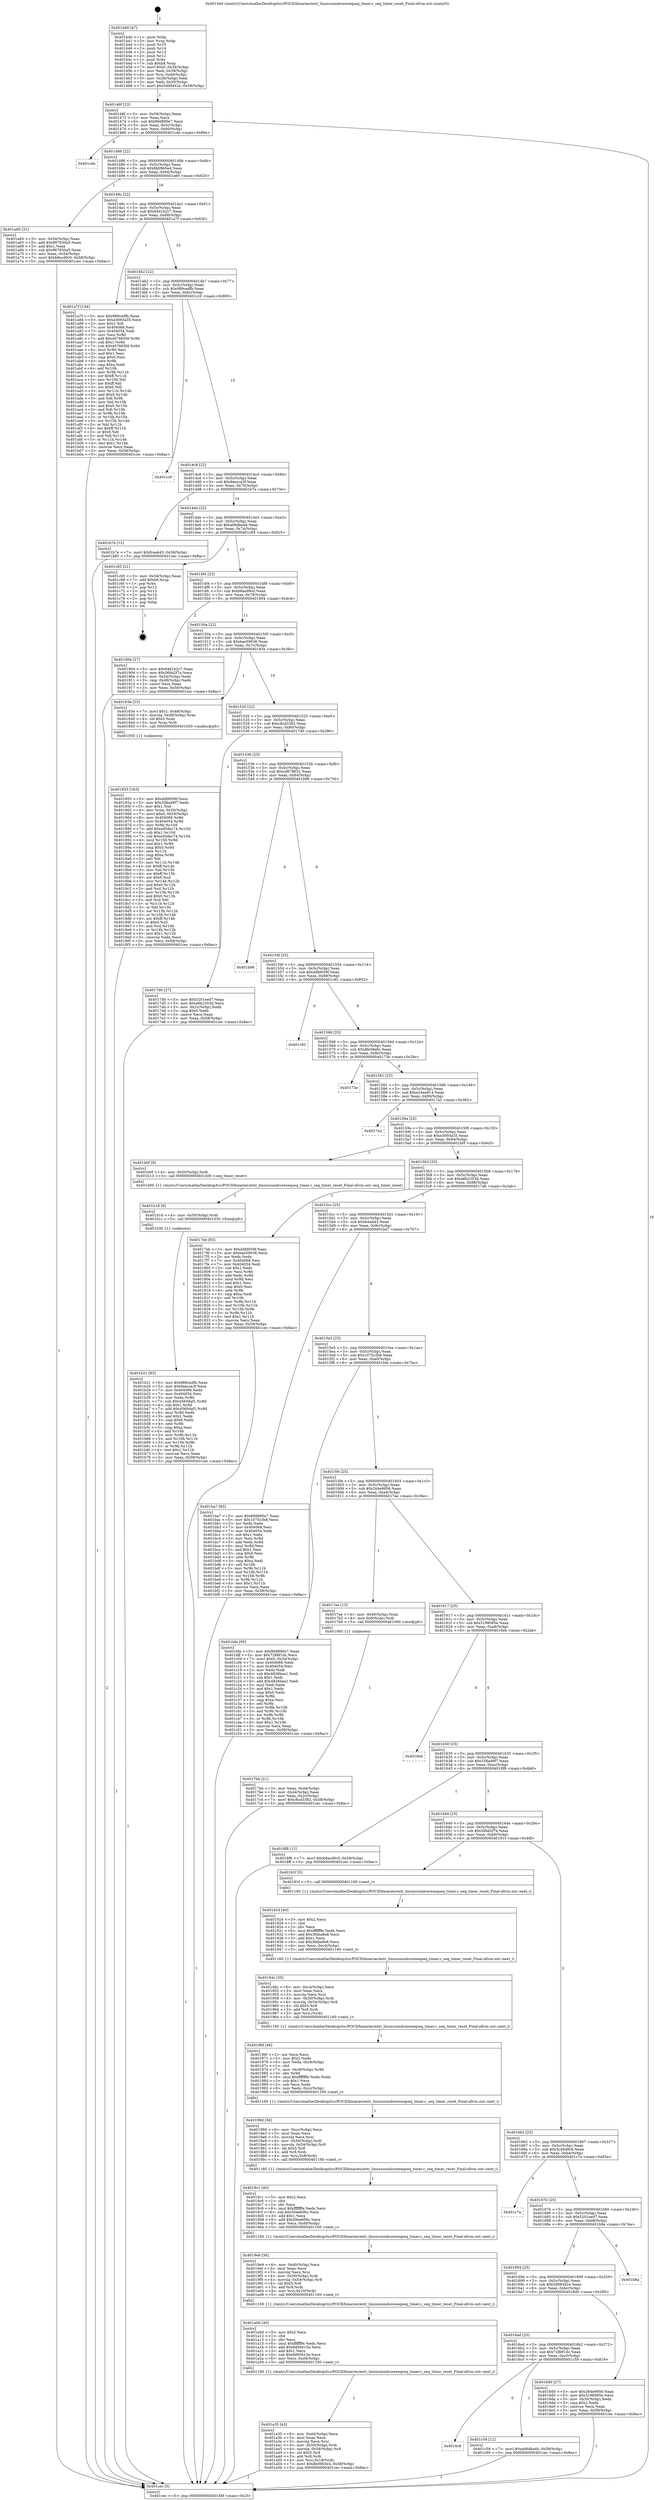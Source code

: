 digraph "0x401440" {
  label = "0x401440 (/mnt/c/Users/mathe/Desktop/tcc/POCII/binaries/extr_linuxsoundcoreseqseq_timer.c_seq_timer_reset_Final-ollvm.out::main(0))"
  labelloc = "t"
  node[shape=record]

  Entry [label="",width=0.3,height=0.3,shape=circle,fillcolor=black,style=filled]
  "0x40146f" [label="{
     0x40146f [23]\l
     | [instrs]\l
     &nbsp;&nbsp;0x40146f \<+3\>: mov -0x58(%rbp),%eax\l
     &nbsp;&nbsp;0x401472 \<+2\>: mov %eax,%ecx\l
     &nbsp;&nbsp;0x401474 \<+6\>: sub $0x89d890e7,%ecx\l
     &nbsp;&nbsp;0x40147a \<+3\>: mov %eax,-0x5c(%rbp)\l
     &nbsp;&nbsp;0x40147d \<+3\>: mov %ecx,-0x60(%rbp)\l
     &nbsp;&nbsp;0x401480 \<+6\>: je 0000000000401cde \<main+0x89e\>\l
  }"]
  "0x401cde" [label="{
     0x401cde\l
  }", style=dashed]
  "0x401486" [label="{
     0x401486 [22]\l
     | [instrs]\l
     &nbsp;&nbsp;0x401486 \<+5\>: jmp 000000000040148b \<main+0x4b\>\l
     &nbsp;&nbsp;0x40148b \<+3\>: mov -0x5c(%rbp),%eax\l
     &nbsp;&nbsp;0x40148e \<+5\>: sub $0x8b09b5e4,%eax\l
     &nbsp;&nbsp;0x401493 \<+3\>: mov %eax,-0x64(%rbp)\l
     &nbsp;&nbsp;0x401496 \<+6\>: je 0000000000401a60 \<main+0x620\>\l
  }"]
  Exit [label="",width=0.3,height=0.3,shape=circle,fillcolor=black,style=filled,peripheries=2]
  "0x401a60" [label="{
     0x401a60 [31]\l
     | [instrs]\l
     &nbsp;&nbsp;0x401a60 \<+3\>: mov -0x54(%rbp),%eax\l
     &nbsp;&nbsp;0x401a63 \<+5\>: add $0x967830a5,%eax\l
     &nbsp;&nbsp;0x401a68 \<+3\>: add $0x1,%eax\l
     &nbsp;&nbsp;0x401a6b \<+5\>: sub $0x967830a5,%eax\l
     &nbsp;&nbsp;0x401a70 \<+3\>: mov %eax,-0x54(%rbp)\l
     &nbsp;&nbsp;0x401a73 \<+7\>: movl $0xb8acd9c0,-0x58(%rbp)\l
     &nbsp;&nbsp;0x401a7a \<+5\>: jmp 0000000000401cec \<main+0x8ac\>\l
  }"]
  "0x40149c" [label="{
     0x40149c [22]\l
     | [instrs]\l
     &nbsp;&nbsp;0x40149c \<+5\>: jmp 00000000004014a1 \<main+0x61\>\l
     &nbsp;&nbsp;0x4014a1 \<+3\>: mov -0x5c(%rbp),%eax\l
     &nbsp;&nbsp;0x4014a4 \<+5\>: sub $0x94d1b2c7,%eax\l
     &nbsp;&nbsp;0x4014a9 \<+3\>: mov %eax,-0x68(%rbp)\l
     &nbsp;&nbsp;0x4014ac \<+6\>: je 0000000000401a7f \<main+0x63f\>\l
  }"]
  "0x4016c6" [label="{
     0x4016c6\l
  }", style=dashed]
  "0x401a7f" [label="{
     0x401a7f [144]\l
     | [instrs]\l
     &nbsp;&nbsp;0x401a7f \<+5\>: mov $0x989cedfb,%eax\l
     &nbsp;&nbsp;0x401a84 \<+5\>: mov $0xe3093a35,%ecx\l
     &nbsp;&nbsp;0x401a89 \<+2\>: mov $0x1,%dl\l
     &nbsp;&nbsp;0x401a8b \<+7\>: mov 0x404068,%esi\l
     &nbsp;&nbsp;0x401a92 \<+7\>: mov 0x404054,%edi\l
     &nbsp;&nbsp;0x401a99 \<+3\>: mov %esi,%r8d\l
     &nbsp;&nbsp;0x401a9c \<+7\>: add $0x407665fd,%r8d\l
     &nbsp;&nbsp;0x401aa3 \<+4\>: sub $0x1,%r8d\l
     &nbsp;&nbsp;0x401aa7 \<+7\>: sub $0x407665fd,%r8d\l
     &nbsp;&nbsp;0x401aae \<+4\>: imul %r8d,%esi\l
     &nbsp;&nbsp;0x401ab2 \<+3\>: and $0x1,%esi\l
     &nbsp;&nbsp;0x401ab5 \<+3\>: cmp $0x0,%esi\l
     &nbsp;&nbsp;0x401ab8 \<+4\>: sete %r9b\l
     &nbsp;&nbsp;0x401abc \<+3\>: cmp $0xa,%edi\l
     &nbsp;&nbsp;0x401abf \<+4\>: setl %r10b\l
     &nbsp;&nbsp;0x401ac3 \<+3\>: mov %r9b,%r11b\l
     &nbsp;&nbsp;0x401ac6 \<+4\>: xor $0xff,%r11b\l
     &nbsp;&nbsp;0x401aca \<+3\>: mov %r10b,%bl\l
     &nbsp;&nbsp;0x401acd \<+3\>: xor $0xff,%bl\l
     &nbsp;&nbsp;0x401ad0 \<+3\>: xor $0x0,%dl\l
     &nbsp;&nbsp;0x401ad3 \<+3\>: mov %r11b,%r14b\l
     &nbsp;&nbsp;0x401ad6 \<+4\>: and $0x0,%r14b\l
     &nbsp;&nbsp;0x401ada \<+3\>: and %dl,%r9b\l
     &nbsp;&nbsp;0x401add \<+3\>: mov %bl,%r15b\l
     &nbsp;&nbsp;0x401ae0 \<+4\>: and $0x0,%r15b\l
     &nbsp;&nbsp;0x401ae4 \<+3\>: and %dl,%r10b\l
     &nbsp;&nbsp;0x401ae7 \<+3\>: or %r9b,%r14b\l
     &nbsp;&nbsp;0x401aea \<+3\>: or %r10b,%r15b\l
     &nbsp;&nbsp;0x401aed \<+3\>: xor %r15b,%r14b\l
     &nbsp;&nbsp;0x401af0 \<+3\>: or %bl,%r11b\l
     &nbsp;&nbsp;0x401af3 \<+4\>: xor $0xff,%r11b\l
     &nbsp;&nbsp;0x401af7 \<+3\>: or $0x0,%dl\l
     &nbsp;&nbsp;0x401afa \<+3\>: and %dl,%r11b\l
     &nbsp;&nbsp;0x401afd \<+3\>: or %r11b,%r14b\l
     &nbsp;&nbsp;0x401b00 \<+4\>: test $0x1,%r14b\l
     &nbsp;&nbsp;0x401b04 \<+3\>: cmovne %ecx,%eax\l
     &nbsp;&nbsp;0x401b07 \<+3\>: mov %eax,-0x58(%rbp)\l
     &nbsp;&nbsp;0x401b0a \<+5\>: jmp 0000000000401cec \<main+0x8ac\>\l
  }"]
  "0x4014b2" [label="{
     0x4014b2 [22]\l
     | [instrs]\l
     &nbsp;&nbsp;0x4014b2 \<+5\>: jmp 00000000004014b7 \<main+0x77\>\l
     &nbsp;&nbsp;0x4014b7 \<+3\>: mov -0x5c(%rbp),%eax\l
     &nbsp;&nbsp;0x4014ba \<+5\>: sub $0x989cedfb,%eax\l
     &nbsp;&nbsp;0x4014bf \<+3\>: mov %eax,-0x6c(%rbp)\l
     &nbsp;&nbsp;0x4014c2 \<+6\>: je 0000000000401cc0 \<main+0x880\>\l
  }"]
  "0x401c59" [label="{
     0x401c59 [12]\l
     | [instrs]\l
     &nbsp;&nbsp;0x401c59 \<+7\>: movl $0xa06dba4b,-0x58(%rbp)\l
     &nbsp;&nbsp;0x401c60 \<+5\>: jmp 0000000000401cec \<main+0x8ac\>\l
  }"]
  "0x401cc0" [label="{
     0x401cc0\l
  }", style=dashed]
  "0x4014c8" [label="{
     0x4014c8 [22]\l
     | [instrs]\l
     &nbsp;&nbsp;0x4014c8 \<+5\>: jmp 00000000004014cd \<main+0x8d\>\l
     &nbsp;&nbsp;0x4014cd \<+3\>: mov -0x5c(%rbp),%eax\l
     &nbsp;&nbsp;0x4014d0 \<+5\>: sub $0x9aecca3f,%eax\l
     &nbsp;&nbsp;0x4014d5 \<+3\>: mov %eax,-0x70(%rbp)\l
     &nbsp;&nbsp;0x4014d8 \<+6\>: je 0000000000401b7e \<main+0x73e\>\l
  }"]
  "0x401b21" [label="{
     0x401b21 [93]\l
     | [instrs]\l
     &nbsp;&nbsp;0x401b21 \<+5\>: mov $0x989cedfb,%eax\l
     &nbsp;&nbsp;0x401b26 \<+5\>: mov $0x9aecca3f,%ecx\l
     &nbsp;&nbsp;0x401b2b \<+7\>: mov 0x404068,%edx\l
     &nbsp;&nbsp;0x401b32 \<+7\>: mov 0x404054,%esi\l
     &nbsp;&nbsp;0x401b39 \<+3\>: mov %edx,%r8d\l
     &nbsp;&nbsp;0x401b3c \<+7\>: sub $0x4560daf1,%r8d\l
     &nbsp;&nbsp;0x401b43 \<+4\>: sub $0x1,%r8d\l
     &nbsp;&nbsp;0x401b47 \<+7\>: add $0x4560daf1,%r8d\l
     &nbsp;&nbsp;0x401b4e \<+4\>: imul %r8d,%edx\l
     &nbsp;&nbsp;0x401b52 \<+3\>: and $0x1,%edx\l
     &nbsp;&nbsp;0x401b55 \<+3\>: cmp $0x0,%edx\l
     &nbsp;&nbsp;0x401b58 \<+4\>: sete %r9b\l
     &nbsp;&nbsp;0x401b5c \<+3\>: cmp $0xa,%esi\l
     &nbsp;&nbsp;0x401b5f \<+4\>: setl %r10b\l
     &nbsp;&nbsp;0x401b63 \<+3\>: mov %r9b,%r11b\l
     &nbsp;&nbsp;0x401b66 \<+3\>: and %r10b,%r11b\l
     &nbsp;&nbsp;0x401b69 \<+3\>: xor %r10b,%r9b\l
     &nbsp;&nbsp;0x401b6c \<+3\>: or %r9b,%r11b\l
     &nbsp;&nbsp;0x401b6f \<+4\>: test $0x1,%r11b\l
     &nbsp;&nbsp;0x401b73 \<+3\>: cmovne %ecx,%eax\l
     &nbsp;&nbsp;0x401b76 \<+3\>: mov %eax,-0x58(%rbp)\l
     &nbsp;&nbsp;0x401b79 \<+5\>: jmp 0000000000401cec \<main+0x8ac\>\l
  }"]
  "0x401b7e" [label="{
     0x401b7e [12]\l
     | [instrs]\l
     &nbsp;&nbsp;0x401b7e \<+7\>: movl $0xfceab43,-0x58(%rbp)\l
     &nbsp;&nbsp;0x401b85 \<+5\>: jmp 0000000000401cec \<main+0x8ac\>\l
  }"]
  "0x4014de" [label="{
     0x4014de [22]\l
     | [instrs]\l
     &nbsp;&nbsp;0x4014de \<+5\>: jmp 00000000004014e3 \<main+0xa3\>\l
     &nbsp;&nbsp;0x4014e3 \<+3\>: mov -0x5c(%rbp),%eax\l
     &nbsp;&nbsp;0x4014e6 \<+5\>: sub $0xa06dba4b,%eax\l
     &nbsp;&nbsp;0x4014eb \<+3\>: mov %eax,-0x74(%rbp)\l
     &nbsp;&nbsp;0x4014ee \<+6\>: je 0000000000401c65 \<main+0x825\>\l
  }"]
  "0x401b18" [label="{
     0x401b18 [9]\l
     | [instrs]\l
     &nbsp;&nbsp;0x401b18 \<+4\>: mov -0x50(%rbp),%rdi\l
     &nbsp;&nbsp;0x401b1c \<+5\>: call 0000000000401030 \<free@plt\>\l
     | [calls]\l
     &nbsp;&nbsp;0x401030 \{1\} (unknown)\l
  }"]
  "0x401c65" [label="{
     0x401c65 [21]\l
     | [instrs]\l
     &nbsp;&nbsp;0x401c65 \<+3\>: mov -0x34(%rbp),%eax\l
     &nbsp;&nbsp;0x401c68 \<+7\>: add $0xb8,%rsp\l
     &nbsp;&nbsp;0x401c6f \<+1\>: pop %rbx\l
     &nbsp;&nbsp;0x401c70 \<+2\>: pop %r12\l
     &nbsp;&nbsp;0x401c72 \<+2\>: pop %r13\l
     &nbsp;&nbsp;0x401c74 \<+2\>: pop %r14\l
     &nbsp;&nbsp;0x401c76 \<+2\>: pop %r15\l
     &nbsp;&nbsp;0x401c78 \<+1\>: pop %rbp\l
     &nbsp;&nbsp;0x401c79 \<+1\>: ret\l
  }"]
  "0x4014f4" [label="{
     0x4014f4 [22]\l
     | [instrs]\l
     &nbsp;&nbsp;0x4014f4 \<+5\>: jmp 00000000004014f9 \<main+0xb9\>\l
     &nbsp;&nbsp;0x4014f9 \<+3\>: mov -0x5c(%rbp),%eax\l
     &nbsp;&nbsp;0x4014fc \<+5\>: sub $0xb8acd9c0,%eax\l
     &nbsp;&nbsp;0x401501 \<+3\>: mov %eax,-0x78(%rbp)\l
     &nbsp;&nbsp;0x401504 \<+6\>: je 0000000000401904 \<main+0x4c4\>\l
  }"]
  "0x401a35" [label="{
     0x401a35 [43]\l
     | [instrs]\l
     &nbsp;&nbsp;0x401a35 \<+6\>: mov -0xd4(%rbp),%ecx\l
     &nbsp;&nbsp;0x401a3b \<+3\>: imul %eax,%ecx\l
     &nbsp;&nbsp;0x401a3e \<+3\>: movslq %ecx,%rsi\l
     &nbsp;&nbsp;0x401a41 \<+4\>: mov -0x50(%rbp),%rdi\l
     &nbsp;&nbsp;0x401a45 \<+4\>: movslq -0x54(%rbp),%r8\l
     &nbsp;&nbsp;0x401a49 \<+4\>: shl $0x5,%r8\l
     &nbsp;&nbsp;0x401a4d \<+3\>: add %r8,%rdi\l
     &nbsp;&nbsp;0x401a50 \<+4\>: mov %rsi,0x18(%rdi)\l
     &nbsp;&nbsp;0x401a54 \<+7\>: movl $0x8b09b5e4,-0x58(%rbp)\l
     &nbsp;&nbsp;0x401a5b \<+5\>: jmp 0000000000401cec \<main+0x8ac\>\l
  }"]
  "0x401904" [label="{
     0x401904 [27]\l
     | [instrs]\l
     &nbsp;&nbsp;0x401904 \<+5\>: mov $0x94d1b2c7,%eax\l
     &nbsp;&nbsp;0x401909 \<+5\>: mov $0x36bb2f7e,%ecx\l
     &nbsp;&nbsp;0x40190e \<+3\>: mov -0x54(%rbp),%edx\l
     &nbsp;&nbsp;0x401911 \<+3\>: cmp -0x48(%rbp),%edx\l
     &nbsp;&nbsp;0x401914 \<+3\>: cmovl %ecx,%eax\l
     &nbsp;&nbsp;0x401917 \<+3\>: mov %eax,-0x58(%rbp)\l
     &nbsp;&nbsp;0x40191a \<+5\>: jmp 0000000000401cec \<main+0x8ac\>\l
  }"]
  "0x40150a" [label="{
     0x40150a [22]\l
     | [instrs]\l
     &nbsp;&nbsp;0x40150a \<+5\>: jmp 000000000040150f \<main+0xcf\>\l
     &nbsp;&nbsp;0x40150f \<+3\>: mov -0x5c(%rbp),%eax\l
     &nbsp;&nbsp;0x401512 \<+5\>: sub $0xbae59036,%eax\l
     &nbsp;&nbsp;0x401517 \<+3\>: mov %eax,-0x7c(%rbp)\l
     &nbsp;&nbsp;0x40151a \<+6\>: je 000000000040183e \<main+0x3fe\>\l
  }"]
  "0x401a0d" [label="{
     0x401a0d [40]\l
     | [instrs]\l
     &nbsp;&nbsp;0x401a0d \<+5\>: mov $0x2,%ecx\l
     &nbsp;&nbsp;0x401a12 \<+1\>: cltd\l
     &nbsp;&nbsp;0x401a13 \<+2\>: idiv %ecx\l
     &nbsp;&nbsp;0x401a15 \<+6\>: imul $0xfffffffe,%edx,%ecx\l
     &nbsp;&nbsp;0x401a1b \<+6\>: add $0x9d95615e,%ecx\l
     &nbsp;&nbsp;0x401a21 \<+3\>: add $0x1,%ecx\l
     &nbsp;&nbsp;0x401a24 \<+6\>: sub $0x9d95615e,%ecx\l
     &nbsp;&nbsp;0x401a2a \<+6\>: mov %ecx,-0xd4(%rbp)\l
     &nbsp;&nbsp;0x401a30 \<+5\>: call 0000000000401160 \<next_i\>\l
     | [calls]\l
     &nbsp;&nbsp;0x401160 \{1\} (/mnt/c/Users/mathe/Desktop/tcc/POCII/binaries/extr_linuxsoundcoreseqseq_timer.c_seq_timer_reset_Final-ollvm.out::next_i)\l
  }"]
  "0x40183e" [label="{
     0x40183e [23]\l
     | [instrs]\l
     &nbsp;&nbsp;0x40183e \<+7\>: movl $0x1,-0x48(%rbp)\l
     &nbsp;&nbsp;0x401845 \<+4\>: movslq -0x48(%rbp),%rax\l
     &nbsp;&nbsp;0x401849 \<+4\>: shl $0x5,%rax\l
     &nbsp;&nbsp;0x40184d \<+3\>: mov %rax,%rdi\l
     &nbsp;&nbsp;0x401850 \<+5\>: call 0000000000401050 \<malloc@plt\>\l
     | [calls]\l
     &nbsp;&nbsp;0x401050 \{1\} (unknown)\l
  }"]
  "0x401520" [label="{
     0x401520 [22]\l
     | [instrs]\l
     &nbsp;&nbsp;0x401520 \<+5\>: jmp 0000000000401525 \<main+0xe5\>\l
     &nbsp;&nbsp;0x401525 \<+3\>: mov -0x5c(%rbp),%eax\l
     &nbsp;&nbsp;0x401528 \<+5\>: sub $0xc8cd3382,%eax\l
     &nbsp;&nbsp;0x40152d \<+3\>: mov %eax,-0x80(%rbp)\l
     &nbsp;&nbsp;0x401530 \<+6\>: je 00000000004017d0 \<main+0x390\>\l
  }"]
  "0x4019e9" [label="{
     0x4019e9 [36]\l
     | [instrs]\l
     &nbsp;&nbsp;0x4019e9 \<+6\>: mov -0xd0(%rbp),%ecx\l
     &nbsp;&nbsp;0x4019ef \<+3\>: imul %eax,%ecx\l
     &nbsp;&nbsp;0x4019f2 \<+3\>: movslq %ecx,%rsi\l
     &nbsp;&nbsp;0x4019f5 \<+4\>: mov -0x50(%rbp),%rdi\l
     &nbsp;&nbsp;0x4019f9 \<+4\>: movslq -0x54(%rbp),%r8\l
     &nbsp;&nbsp;0x4019fd \<+4\>: shl $0x5,%r8\l
     &nbsp;&nbsp;0x401a01 \<+3\>: add %r8,%rdi\l
     &nbsp;&nbsp;0x401a04 \<+4\>: mov %rsi,0x10(%rdi)\l
     &nbsp;&nbsp;0x401a08 \<+5\>: call 0000000000401160 \<next_i\>\l
     | [calls]\l
     &nbsp;&nbsp;0x401160 \{1\} (/mnt/c/Users/mathe/Desktop/tcc/POCII/binaries/extr_linuxsoundcoreseqseq_timer.c_seq_timer_reset_Final-ollvm.out::next_i)\l
  }"]
  "0x4017d0" [label="{
     0x4017d0 [27]\l
     | [instrs]\l
     &nbsp;&nbsp;0x4017d0 \<+5\>: mov $0x5201eed7,%eax\l
     &nbsp;&nbsp;0x4017d5 \<+5\>: mov $0xe6b2353d,%ecx\l
     &nbsp;&nbsp;0x4017da \<+3\>: mov -0x2c(%rbp),%edx\l
     &nbsp;&nbsp;0x4017dd \<+3\>: cmp $0x0,%edx\l
     &nbsp;&nbsp;0x4017e0 \<+3\>: cmove %ecx,%eax\l
     &nbsp;&nbsp;0x4017e3 \<+3\>: mov %eax,-0x58(%rbp)\l
     &nbsp;&nbsp;0x4017e6 \<+5\>: jmp 0000000000401cec \<main+0x8ac\>\l
  }"]
  "0x401536" [label="{
     0x401536 [25]\l
     | [instrs]\l
     &nbsp;&nbsp;0x401536 \<+5\>: jmp 000000000040153b \<main+0xfb\>\l
     &nbsp;&nbsp;0x40153b \<+3\>: mov -0x5c(%rbp),%eax\l
     &nbsp;&nbsp;0x40153e \<+5\>: sub $0xcd678631,%eax\l
     &nbsp;&nbsp;0x401543 \<+6\>: mov %eax,-0x84(%rbp)\l
     &nbsp;&nbsp;0x401549 \<+6\>: je 0000000000401b96 \<main+0x756\>\l
  }"]
  "0x4019c1" [label="{
     0x4019c1 [40]\l
     | [instrs]\l
     &nbsp;&nbsp;0x4019c1 \<+5\>: mov $0x2,%ecx\l
     &nbsp;&nbsp;0x4019c6 \<+1\>: cltd\l
     &nbsp;&nbsp;0x4019c7 \<+2\>: idiv %ecx\l
     &nbsp;&nbsp;0x4019c9 \<+6\>: imul $0xfffffffe,%edx,%ecx\l
     &nbsp;&nbsp;0x4019cf \<+6\>: sub $0x50ee606c,%ecx\l
     &nbsp;&nbsp;0x4019d5 \<+3\>: add $0x1,%ecx\l
     &nbsp;&nbsp;0x4019d8 \<+6\>: add $0x50ee606c,%ecx\l
     &nbsp;&nbsp;0x4019de \<+6\>: mov %ecx,-0xd0(%rbp)\l
     &nbsp;&nbsp;0x4019e4 \<+5\>: call 0000000000401160 \<next_i\>\l
     | [calls]\l
     &nbsp;&nbsp;0x401160 \{1\} (/mnt/c/Users/mathe/Desktop/tcc/POCII/binaries/extr_linuxsoundcoreseqseq_timer.c_seq_timer_reset_Final-ollvm.out::next_i)\l
  }"]
  "0x401b96" [label="{
     0x401b96\l
  }", style=dashed]
  "0x40154f" [label="{
     0x40154f [25]\l
     | [instrs]\l
     &nbsp;&nbsp;0x40154f \<+5\>: jmp 0000000000401554 \<main+0x114\>\l
     &nbsp;&nbsp;0x401554 \<+3\>: mov -0x5c(%rbp),%eax\l
     &nbsp;&nbsp;0x401557 \<+5\>: sub $0xddfd959f,%eax\l
     &nbsp;&nbsp;0x40155c \<+6\>: mov %eax,-0x88(%rbp)\l
     &nbsp;&nbsp;0x401562 \<+6\>: je 0000000000401c92 \<main+0x852\>\l
  }"]
  "0x40199d" [label="{
     0x40199d [36]\l
     | [instrs]\l
     &nbsp;&nbsp;0x40199d \<+6\>: mov -0xcc(%rbp),%ecx\l
     &nbsp;&nbsp;0x4019a3 \<+3\>: imul %eax,%ecx\l
     &nbsp;&nbsp;0x4019a6 \<+3\>: movslq %ecx,%rsi\l
     &nbsp;&nbsp;0x4019a9 \<+4\>: mov -0x50(%rbp),%rdi\l
     &nbsp;&nbsp;0x4019ad \<+4\>: movslq -0x54(%rbp),%r8\l
     &nbsp;&nbsp;0x4019b1 \<+4\>: shl $0x5,%r8\l
     &nbsp;&nbsp;0x4019b5 \<+3\>: add %r8,%rdi\l
     &nbsp;&nbsp;0x4019b8 \<+4\>: mov %rsi,0x8(%rdi)\l
     &nbsp;&nbsp;0x4019bc \<+5\>: call 0000000000401160 \<next_i\>\l
     | [calls]\l
     &nbsp;&nbsp;0x401160 \{1\} (/mnt/c/Users/mathe/Desktop/tcc/POCII/binaries/extr_linuxsoundcoreseqseq_timer.c_seq_timer_reset_Final-ollvm.out::next_i)\l
  }"]
  "0x401c92" [label="{
     0x401c92\l
  }", style=dashed]
  "0x401568" [label="{
     0x401568 [25]\l
     | [instrs]\l
     &nbsp;&nbsp;0x401568 \<+5\>: jmp 000000000040156d \<main+0x12d\>\l
     &nbsp;&nbsp;0x40156d \<+3\>: mov -0x5c(%rbp),%eax\l
     &nbsp;&nbsp;0x401570 \<+5\>: sub $0xdfe58e6c,%eax\l
     &nbsp;&nbsp;0x401575 \<+6\>: mov %eax,-0x8c(%rbp)\l
     &nbsp;&nbsp;0x40157b \<+6\>: je 000000000040173e \<main+0x2fe\>\l
  }"]
  "0x40196f" [label="{
     0x40196f [46]\l
     | [instrs]\l
     &nbsp;&nbsp;0x40196f \<+2\>: xor %ecx,%ecx\l
     &nbsp;&nbsp;0x401971 \<+5\>: mov $0x2,%edx\l
     &nbsp;&nbsp;0x401976 \<+6\>: mov %edx,-0xc8(%rbp)\l
     &nbsp;&nbsp;0x40197c \<+1\>: cltd\l
     &nbsp;&nbsp;0x40197d \<+7\>: mov -0xc8(%rbp),%r9d\l
     &nbsp;&nbsp;0x401984 \<+3\>: idiv %r9d\l
     &nbsp;&nbsp;0x401987 \<+6\>: imul $0xfffffffe,%edx,%edx\l
     &nbsp;&nbsp;0x40198d \<+3\>: sub $0x1,%ecx\l
     &nbsp;&nbsp;0x401990 \<+2\>: sub %ecx,%edx\l
     &nbsp;&nbsp;0x401992 \<+6\>: mov %edx,-0xcc(%rbp)\l
     &nbsp;&nbsp;0x401998 \<+5\>: call 0000000000401160 \<next_i\>\l
     | [calls]\l
     &nbsp;&nbsp;0x401160 \{1\} (/mnt/c/Users/mathe/Desktop/tcc/POCII/binaries/extr_linuxsoundcoreseqseq_timer.c_seq_timer_reset_Final-ollvm.out::next_i)\l
  }"]
  "0x40173e" [label="{
     0x40173e\l
  }", style=dashed]
  "0x401581" [label="{
     0x401581 [25]\l
     | [instrs]\l
     &nbsp;&nbsp;0x401581 \<+5\>: jmp 0000000000401586 \<main+0x146\>\l
     &nbsp;&nbsp;0x401586 \<+3\>: mov -0x5c(%rbp),%eax\l
     &nbsp;&nbsp;0x401589 \<+5\>: sub $0xe24ee814,%eax\l
     &nbsp;&nbsp;0x40158e \<+6\>: mov %eax,-0x90(%rbp)\l
     &nbsp;&nbsp;0x401594 \<+6\>: je 00000000004017a2 \<main+0x362\>\l
  }"]
  "0x40194c" [label="{
     0x40194c [35]\l
     | [instrs]\l
     &nbsp;&nbsp;0x40194c \<+6\>: mov -0xc4(%rbp),%ecx\l
     &nbsp;&nbsp;0x401952 \<+3\>: imul %eax,%ecx\l
     &nbsp;&nbsp;0x401955 \<+3\>: movslq %ecx,%rsi\l
     &nbsp;&nbsp;0x401958 \<+4\>: mov -0x50(%rbp),%rdi\l
     &nbsp;&nbsp;0x40195c \<+4\>: movslq -0x54(%rbp),%r8\l
     &nbsp;&nbsp;0x401960 \<+4\>: shl $0x5,%r8\l
     &nbsp;&nbsp;0x401964 \<+3\>: add %r8,%rdi\l
     &nbsp;&nbsp;0x401967 \<+3\>: mov %rsi,(%rdi)\l
     &nbsp;&nbsp;0x40196a \<+5\>: call 0000000000401160 \<next_i\>\l
     | [calls]\l
     &nbsp;&nbsp;0x401160 \{1\} (/mnt/c/Users/mathe/Desktop/tcc/POCII/binaries/extr_linuxsoundcoreseqseq_timer.c_seq_timer_reset_Final-ollvm.out::next_i)\l
  }"]
  "0x4017a2" [label="{
     0x4017a2\l
  }", style=dashed]
  "0x40159a" [label="{
     0x40159a [25]\l
     | [instrs]\l
     &nbsp;&nbsp;0x40159a \<+5\>: jmp 000000000040159f \<main+0x15f\>\l
     &nbsp;&nbsp;0x40159f \<+3\>: mov -0x5c(%rbp),%eax\l
     &nbsp;&nbsp;0x4015a2 \<+5\>: sub $0xe3093a35,%eax\l
     &nbsp;&nbsp;0x4015a7 \<+6\>: mov %eax,-0x94(%rbp)\l
     &nbsp;&nbsp;0x4015ad \<+6\>: je 0000000000401b0f \<main+0x6cf\>\l
  }"]
  "0x401924" [label="{
     0x401924 [40]\l
     | [instrs]\l
     &nbsp;&nbsp;0x401924 \<+5\>: mov $0x2,%ecx\l
     &nbsp;&nbsp;0x401929 \<+1\>: cltd\l
     &nbsp;&nbsp;0x40192a \<+2\>: idiv %ecx\l
     &nbsp;&nbsp;0x40192c \<+6\>: imul $0xfffffffe,%edx,%ecx\l
     &nbsp;&nbsp;0x401932 \<+6\>: add $0x3fdba8e8,%ecx\l
     &nbsp;&nbsp;0x401938 \<+3\>: add $0x1,%ecx\l
     &nbsp;&nbsp;0x40193b \<+6\>: sub $0x3fdba8e8,%ecx\l
     &nbsp;&nbsp;0x401941 \<+6\>: mov %ecx,-0xc4(%rbp)\l
     &nbsp;&nbsp;0x401947 \<+5\>: call 0000000000401160 \<next_i\>\l
     | [calls]\l
     &nbsp;&nbsp;0x401160 \{1\} (/mnt/c/Users/mathe/Desktop/tcc/POCII/binaries/extr_linuxsoundcoreseqseq_timer.c_seq_timer_reset_Final-ollvm.out::next_i)\l
  }"]
  "0x401b0f" [label="{
     0x401b0f [9]\l
     | [instrs]\l
     &nbsp;&nbsp;0x401b0f \<+4\>: mov -0x50(%rbp),%rdi\l
     &nbsp;&nbsp;0x401b13 \<+5\>: call 0000000000401400 \<seq_timer_reset\>\l
     | [calls]\l
     &nbsp;&nbsp;0x401400 \{1\} (/mnt/c/Users/mathe/Desktop/tcc/POCII/binaries/extr_linuxsoundcoreseqseq_timer.c_seq_timer_reset_Final-ollvm.out::seq_timer_reset)\l
  }"]
  "0x4015b3" [label="{
     0x4015b3 [25]\l
     | [instrs]\l
     &nbsp;&nbsp;0x4015b3 \<+5\>: jmp 00000000004015b8 \<main+0x178\>\l
     &nbsp;&nbsp;0x4015b8 \<+3\>: mov -0x5c(%rbp),%eax\l
     &nbsp;&nbsp;0x4015bb \<+5\>: sub $0xe6b2353d,%eax\l
     &nbsp;&nbsp;0x4015c0 \<+6\>: mov %eax,-0x98(%rbp)\l
     &nbsp;&nbsp;0x4015c6 \<+6\>: je 00000000004017eb \<main+0x3ab\>\l
  }"]
  "0x401855" [label="{
     0x401855 [163]\l
     | [instrs]\l
     &nbsp;&nbsp;0x401855 \<+5\>: mov $0xddfd959f,%ecx\l
     &nbsp;&nbsp;0x40185a \<+5\>: mov $0x338a49f7,%edx\l
     &nbsp;&nbsp;0x40185f \<+3\>: mov $0x1,%sil\l
     &nbsp;&nbsp;0x401862 \<+4\>: mov %rax,-0x50(%rbp)\l
     &nbsp;&nbsp;0x401866 \<+7\>: movl $0x0,-0x54(%rbp)\l
     &nbsp;&nbsp;0x40186d \<+8\>: mov 0x404068,%r8d\l
     &nbsp;&nbsp;0x401875 \<+8\>: mov 0x404054,%r9d\l
     &nbsp;&nbsp;0x40187d \<+3\>: mov %r8d,%r10d\l
     &nbsp;&nbsp;0x401880 \<+7\>: add $0xed5dec74,%r10d\l
     &nbsp;&nbsp;0x401887 \<+4\>: sub $0x1,%r10d\l
     &nbsp;&nbsp;0x40188b \<+7\>: sub $0xed5dec74,%r10d\l
     &nbsp;&nbsp;0x401892 \<+4\>: imul %r10d,%r8d\l
     &nbsp;&nbsp;0x401896 \<+4\>: and $0x1,%r8d\l
     &nbsp;&nbsp;0x40189a \<+4\>: cmp $0x0,%r8d\l
     &nbsp;&nbsp;0x40189e \<+4\>: sete %r11b\l
     &nbsp;&nbsp;0x4018a2 \<+4\>: cmp $0xa,%r9d\l
     &nbsp;&nbsp;0x4018a6 \<+3\>: setl %bl\l
     &nbsp;&nbsp;0x4018a9 \<+3\>: mov %r11b,%r14b\l
     &nbsp;&nbsp;0x4018ac \<+4\>: xor $0xff,%r14b\l
     &nbsp;&nbsp;0x4018b0 \<+3\>: mov %bl,%r15b\l
     &nbsp;&nbsp;0x4018b3 \<+4\>: xor $0xff,%r15b\l
     &nbsp;&nbsp;0x4018b7 \<+4\>: xor $0x0,%sil\l
     &nbsp;&nbsp;0x4018bb \<+3\>: mov %r14b,%r12b\l
     &nbsp;&nbsp;0x4018be \<+4\>: and $0x0,%r12b\l
     &nbsp;&nbsp;0x4018c2 \<+3\>: and %sil,%r11b\l
     &nbsp;&nbsp;0x4018c5 \<+3\>: mov %r15b,%r13b\l
     &nbsp;&nbsp;0x4018c8 \<+4\>: and $0x0,%r13b\l
     &nbsp;&nbsp;0x4018cc \<+3\>: and %sil,%bl\l
     &nbsp;&nbsp;0x4018cf \<+3\>: or %r11b,%r12b\l
     &nbsp;&nbsp;0x4018d2 \<+3\>: or %bl,%r13b\l
     &nbsp;&nbsp;0x4018d5 \<+3\>: xor %r13b,%r12b\l
     &nbsp;&nbsp;0x4018d8 \<+3\>: or %r15b,%r14b\l
     &nbsp;&nbsp;0x4018db \<+4\>: xor $0xff,%r14b\l
     &nbsp;&nbsp;0x4018df \<+4\>: or $0x0,%sil\l
     &nbsp;&nbsp;0x4018e3 \<+3\>: and %sil,%r14b\l
     &nbsp;&nbsp;0x4018e6 \<+3\>: or %r14b,%r12b\l
     &nbsp;&nbsp;0x4018e9 \<+4\>: test $0x1,%r12b\l
     &nbsp;&nbsp;0x4018ed \<+3\>: cmovne %edx,%ecx\l
     &nbsp;&nbsp;0x4018f0 \<+3\>: mov %ecx,-0x58(%rbp)\l
     &nbsp;&nbsp;0x4018f3 \<+5\>: jmp 0000000000401cec \<main+0x8ac\>\l
  }"]
  "0x4017eb" [label="{
     0x4017eb [83]\l
     | [instrs]\l
     &nbsp;&nbsp;0x4017eb \<+5\>: mov $0xddfd959f,%eax\l
     &nbsp;&nbsp;0x4017f0 \<+5\>: mov $0xbae59036,%ecx\l
     &nbsp;&nbsp;0x4017f5 \<+2\>: xor %edx,%edx\l
     &nbsp;&nbsp;0x4017f7 \<+7\>: mov 0x404068,%esi\l
     &nbsp;&nbsp;0x4017fe \<+7\>: mov 0x404054,%edi\l
     &nbsp;&nbsp;0x401805 \<+3\>: sub $0x1,%edx\l
     &nbsp;&nbsp;0x401808 \<+3\>: mov %esi,%r8d\l
     &nbsp;&nbsp;0x40180b \<+3\>: add %edx,%r8d\l
     &nbsp;&nbsp;0x40180e \<+4\>: imul %r8d,%esi\l
     &nbsp;&nbsp;0x401812 \<+3\>: and $0x1,%esi\l
     &nbsp;&nbsp;0x401815 \<+3\>: cmp $0x0,%esi\l
     &nbsp;&nbsp;0x401818 \<+4\>: sete %r9b\l
     &nbsp;&nbsp;0x40181c \<+3\>: cmp $0xa,%edi\l
     &nbsp;&nbsp;0x40181f \<+4\>: setl %r10b\l
     &nbsp;&nbsp;0x401823 \<+3\>: mov %r9b,%r11b\l
     &nbsp;&nbsp;0x401826 \<+3\>: and %r10b,%r11b\l
     &nbsp;&nbsp;0x401829 \<+3\>: xor %r10b,%r9b\l
     &nbsp;&nbsp;0x40182c \<+3\>: or %r9b,%r11b\l
     &nbsp;&nbsp;0x40182f \<+4\>: test $0x1,%r11b\l
     &nbsp;&nbsp;0x401833 \<+3\>: cmovne %ecx,%eax\l
     &nbsp;&nbsp;0x401836 \<+3\>: mov %eax,-0x58(%rbp)\l
     &nbsp;&nbsp;0x401839 \<+5\>: jmp 0000000000401cec \<main+0x8ac\>\l
  }"]
  "0x4015cc" [label="{
     0x4015cc [25]\l
     | [instrs]\l
     &nbsp;&nbsp;0x4015cc \<+5\>: jmp 00000000004015d1 \<main+0x191\>\l
     &nbsp;&nbsp;0x4015d1 \<+3\>: mov -0x5c(%rbp),%eax\l
     &nbsp;&nbsp;0x4015d4 \<+5\>: sub $0xfceab43,%eax\l
     &nbsp;&nbsp;0x4015d9 \<+6\>: mov %eax,-0x9c(%rbp)\l
     &nbsp;&nbsp;0x4015df \<+6\>: je 0000000000401ba7 \<main+0x767\>\l
  }"]
  "0x4017bb" [label="{
     0x4017bb [21]\l
     | [instrs]\l
     &nbsp;&nbsp;0x4017bb \<+3\>: mov %eax,-0x44(%rbp)\l
     &nbsp;&nbsp;0x4017be \<+3\>: mov -0x44(%rbp),%eax\l
     &nbsp;&nbsp;0x4017c1 \<+3\>: mov %eax,-0x2c(%rbp)\l
     &nbsp;&nbsp;0x4017c4 \<+7\>: movl $0xc8cd3382,-0x58(%rbp)\l
     &nbsp;&nbsp;0x4017cb \<+5\>: jmp 0000000000401cec \<main+0x8ac\>\l
  }"]
  "0x401ba7" [label="{
     0x401ba7 [83]\l
     | [instrs]\l
     &nbsp;&nbsp;0x401ba7 \<+5\>: mov $0x89d890e7,%eax\l
     &nbsp;&nbsp;0x401bac \<+5\>: mov $0x1075c3b8,%ecx\l
     &nbsp;&nbsp;0x401bb1 \<+2\>: xor %edx,%edx\l
     &nbsp;&nbsp;0x401bb3 \<+7\>: mov 0x404068,%esi\l
     &nbsp;&nbsp;0x401bba \<+7\>: mov 0x404054,%edi\l
     &nbsp;&nbsp;0x401bc1 \<+3\>: sub $0x1,%edx\l
     &nbsp;&nbsp;0x401bc4 \<+3\>: mov %esi,%r8d\l
     &nbsp;&nbsp;0x401bc7 \<+3\>: add %edx,%r8d\l
     &nbsp;&nbsp;0x401bca \<+4\>: imul %r8d,%esi\l
     &nbsp;&nbsp;0x401bce \<+3\>: and $0x1,%esi\l
     &nbsp;&nbsp;0x401bd1 \<+3\>: cmp $0x0,%esi\l
     &nbsp;&nbsp;0x401bd4 \<+4\>: sete %r9b\l
     &nbsp;&nbsp;0x401bd8 \<+3\>: cmp $0xa,%edi\l
     &nbsp;&nbsp;0x401bdb \<+4\>: setl %r10b\l
     &nbsp;&nbsp;0x401bdf \<+3\>: mov %r9b,%r11b\l
     &nbsp;&nbsp;0x401be2 \<+3\>: and %r10b,%r11b\l
     &nbsp;&nbsp;0x401be5 \<+3\>: xor %r10b,%r9b\l
     &nbsp;&nbsp;0x401be8 \<+3\>: or %r9b,%r11b\l
     &nbsp;&nbsp;0x401beb \<+4\>: test $0x1,%r11b\l
     &nbsp;&nbsp;0x401bef \<+3\>: cmovne %ecx,%eax\l
     &nbsp;&nbsp;0x401bf2 \<+3\>: mov %eax,-0x58(%rbp)\l
     &nbsp;&nbsp;0x401bf5 \<+5\>: jmp 0000000000401cec \<main+0x8ac\>\l
  }"]
  "0x4015e5" [label="{
     0x4015e5 [25]\l
     | [instrs]\l
     &nbsp;&nbsp;0x4015e5 \<+5\>: jmp 00000000004015ea \<main+0x1aa\>\l
     &nbsp;&nbsp;0x4015ea \<+3\>: mov -0x5c(%rbp),%eax\l
     &nbsp;&nbsp;0x4015ed \<+5\>: sub $0x1075c3b8,%eax\l
     &nbsp;&nbsp;0x4015f2 \<+6\>: mov %eax,-0xa0(%rbp)\l
     &nbsp;&nbsp;0x4015f8 \<+6\>: je 0000000000401bfa \<main+0x7ba\>\l
  }"]
  "0x401440" [label="{
     0x401440 [47]\l
     | [instrs]\l
     &nbsp;&nbsp;0x401440 \<+1\>: push %rbp\l
     &nbsp;&nbsp;0x401441 \<+3\>: mov %rsp,%rbp\l
     &nbsp;&nbsp;0x401444 \<+2\>: push %r15\l
     &nbsp;&nbsp;0x401446 \<+2\>: push %r14\l
     &nbsp;&nbsp;0x401448 \<+2\>: push %r13\l
     &nbsp;&nbsp;0x40144a \<+2\>: push %r12\l
     &nbsp;&nbsp;0x40144c \<+1\>: push %rbx\l
     &nbsp;&nbsp;0x40144d \<+7\>: sub $0xb8,%rsp\l
     &nbsp;&nbsp;0x401454 \<+7\>: movl $0x0,-0x34(%rbp)\l
     &nbsp;&nbsp;0x40145b \<+3\>: mov %edi,-0x38(%rbp)\l
     &nbsp;&nbsp;0x40145e \<+4\>: mov %rsi,-0x40(%rbp)\l
     &nbsp;&nbsp;0x401462 \<+3\>: mov -0x38(%rbp),%edi\l
     &nbsp;&nbsp;0x401465 \<+3\>: mov %edi,-0x30(%rbp)\l
     &nbsp;&nbsp;0x401468 \<+7\>: movl $0x5d08442e,-0x58(%rbp)\l
  }"]
  "0x401bfa" [label="{
     0x401bfa [95]\l
     | [instrs]\l
     &nbsp;&nbsp;0x401bfa \<+5\>: mov $0x89d890e7,%eax\l
     &nbsp;&nbsp;0x401bff \<+5\>: mov $0x7288f1dc,%ecx\l
     &nbsp;&nbsp;0x401c04 \<+7\>: movl $0x0,-0x34(%rbp)\l
     &nbsp;&nbsp;0x401c0b \<+7\>: mov 0x404068,%edx\l
     &nbsp;&nbsp;0x401c12 \<+7\>: mov 0x404054,%esi\l
     &nbsp;&nbsp;0x401c19 \<+2\>: mov %edx,%edi\l
     &nbsp;&nbsp;0x401c1b \<+6\>: sub $0x4826bea1,%edi\l
     &nbsp;&nbsp;0x401c21 \<+3\>: sub $0x1,%edi\l
     &nbsp;&nbsp;0x401c24 \<+6\>: add $0x4826bea1,%edi\l
     &nbsp;&nbsp;0x401c2a \<+3\>: imul %edi,%edx\l
     &nbsp;&nbsp;0x401c2d \<+3\>: and $0x1,%edx\l
     &nbsp;&nbsp;0x401c30 \<+3\>: cmp $0x0,%edx\l
     &nbsp;&nbsp;0x401c33 \<+4\>: sete %r8b\l
     &nbsp;&nbsp;0x401c37 \<+3\>: cmp $0xa,%esi\l
     &nbsp;&nbsp;0x401c3a \<+4\>: setl %r9b\l
     &nbsp;&nbsp;0x401c3e \<+3\>: mov %r8b,%r10b\l
     &nbsp;&nbsp;0x401c41 \<+3\>: and %r9b,%r10b\l
     &nbsp;&nbsp;0x401c44 \<+3\>: xor %r9b,%r8b\l
     &nbsp;&nbsp;0x401c47 \<+3\>: or %r8b,%r10b\l
     &nbsp;&nbsp;0x401c4a \<+4\>: test $0x1,%r10b\l
     &nbsp;&nbsp;0x401c4e \<+3\>: cmovne %ecx,%eax\l
     &nbsp;&nbsp;0x401c51 \<+3\>: mov %eax,-0x58(%rbp)\l
     &nbsp;&nbsp;0x401c54 \<+5\>: jmp 0000000000401cec \<main+0x8ac\>\l
  }"]
  "0x4015fe" [label="{
     0x4015fe [25]\l
     | [instrs]\l
     &nbsp;&nbsp;0x4015fe \<+5\>: jmp 0000000000401603 \<main+0x1c3\>\l
     &nbsp;&nbsp;0x401603 \<+3\>: mov -0x5c(%rbp),%eax\l
     &nbsp;&nbsp;0x401606 \<+5\>: sub $0x264e9956,%eax\l
     &nbsp;&nbsp;0x40160b \<+6\>: mov %eax,-0xa4(%rbp)\l
     &nbsp;&nbsp;0x401611 \<+6\>: je 00000000004017ae \<main+0x36e\>\l
  }"]
  "0x401cec" [label="{
     0x401cec [5]\l
     | [instrs]\l
     &nbsp;&nbsp;0x401cec \<+5\>: jmp 000000000040146f \<main+0x2f\>\l
  }"]
  "0x4017ae" [label="{
     0x4017ae [13]\l
     | [instrs]\l
     &nbsp;&nbsp;0x4017ae \<+4\>: mov -0x40(%rbp),%rax\l
     &nbsp;&nbsp;0x4017b2 \<+4\>: mov 0x8(%rax),%rdi\l
     &nbsp;&nbsp;0x4017b6 \<+5\>: call 0000000000401060 \<atoi@plt\>\l
     | [calls]\l
     &nbsp;&nbsp;0x401060 \{1\} (unknown)\l
  }"]
  "0x401617" [label="{
     0x401617 [25]\l
     | [instrs]\l
     &nbsp;&nbsp;0x401617 \<+5\>: jmp 000000000040161c \<main+0x1dc\>\l
     &nbsp;&nbsp;0x40161c \<+3\>: mov -0x5c(%rbp),%eax\l
     &nbsp;&nbsp;0x40161f \<+5\>: sub $0x3198085e,%eax\l
     &nbsp;&nbsp;0x401624 \<+6\>: mov %eax,-0xa8(%rbp)\l
     &nbsp;&nbsp;0x40162a \<+6\>: je 00000000004016eb \<main+0x2ab\>\l
  }"]
  "0x4016ad" [label="{
     0x4016ad [25]\l
     | [instrs]\l
     &nbsp;&nbsp;0x4016ad \<+5\>: jmp 00000000004016b2 \<main+0x272\>\l
     &nbsp;&nbsp;0x4016b2 \<+3\>: mov -0x5c(%rbp),%eax\l
     &nbsp;&nbsp;0x4016b5 \<+5\>: sub $0x7288f1dc,%eax\l
     &nbsp;&nbsp;0x4016ba \<+6\>: mov %eax,-0xc0(%rbp)\l
     &nbsp;&nbsp;0x4016c0 \<+6\>: je 0000000000401c59 \<main+0x819\>\l
  }"]
  "0x4016eb" [label="{
     0x4016eb\l
  }", style=dashed]
  "0x401630" [label="{
     0x401630 [25]\l
     | [instrs]\l
     &nbsp;&nbsp;0x401630 \<+5\>: jmp 0000000000401635 \<main+0x1f5\>\l
     &nbsp;&nbsp;0x401635 \<+3\>: mov -0x5c(%rbp),%eax\l
     &nbsp;&nbsp;0x401638 \<+5\>: sub $0x338a49f7,%eax\l
     &nbsp;&nbsp;0x40163d \<+6\>: mov %eax,-0xac(%rbp)\l
     &nbsp;&nbsp;0x401643 \<+6\>: je 00000000004018f8 \<main+0x4b8\>\l
  }"]
  "0x4016d0" [label="{
     0x4016d0 [27]\l
     | [instrs]\l
     &nbsp;&nbsp;0x4016d0 \<+5\>: mov $0x264e9956,%eax\l
     &nbsp;&nbsp;0x4016d5 \<+5\>: mov $0x3198085e,%ecx\l
     &nbsp;&nbsp;0x4016da \<+3\>: mov -0x30(%rbp),%edx\l
     &nbsp;&nbsp;0x4016dd \<+3\>: cmp $0x2,%edx\l
     &nbsp;&nbsp;0x4016e0 \<+3\>: cmovne %ecx,%eax\l
     &nbsp;&nbsp;0x4016e3 \<+3\>: mov %eax,-0x58(%rbp)\l
     &nbsp;&nbsp;0x4016e6 \<+5\>: jmp 0000000000401cec \<main+0x8ac\>\l
  }"]
  "0x4018f8" [label="{
     0x4018f8 [12]\l
     | [instrs]\l
     &nbsp;&nbsp;0x4018f8 \<+7\>: movl $0xb8acd9c0,-0x58(%rbp)\l
     &nbsp;&nbsp;0x4018ff \<+5\>: jmp 0000000000401cec \<main+0x8ac\>\l
  }"]
  "0x401649" [label="{
     0x401649 [25]\l
     | [instrs]\l
     &nbsp;&nbsp;0x401649 \<+5\>: jmp 000000000040164e \<main+0x20e\>\l
     &nbsp;&nbsp;0x40164e \<+3\>: mov -0x5c(%rbp),%eax\l
     &nbsp;&nbsp;0x401651 \<+5\>: sub $0x36bb2f7e,%eax\l
     &nbsp;&nbsp;0x401656 \<+6\>: mov %eax,-0xb0(%rbp)\l
     &nbsp;&nbsp;0x40165c \<+6\>: je 000000000040191f \<main+0x4df\>\l
  }"]
  "0x401694" [label="{
     0x401694 [25]\l
     | [instrs]\l
     &nbsp;&nbsp;0x401694 \<+5\>: jmp 0000000000401699 \<main+0x259\>\l
     &nbsp;&nbsp;0x401699 \<+3\>: mov -0x5c(%rbp),%eax\l
     &nbsp;&nbsp;0x40169c \<+5\>: sub $0x5d08442e,%eax\l
     &nbsp;&nbsp;0x4016a1 \<+6\>: mov %eax,-0xbc(%rbp)\l
     &nbsp;&nbsp;0x4016a7 \<+6\>: je 00000000004016d0 \<main+0x290\>\l
  }"]
  "0x40191f" [label="{
     0x40191f [5]\l
     | [instrs]\l
     &nbsp;&nbsp;0x40191f \<+5\>: call 0000000000401160 \<next_i\>\l
     | [calls]\l
     &nbsp;&nbsp;0x401160 \{1\} (/mnt/c/Users/mathe/Desktop/tcc/POCII/binaries/extr_linuxsoundcoreseqseq_timer.c_seq_timer_reset_Final-ollvm.out::next_i)\l
  }"]
  "0x401662" [label="{
     0x401662 [25]\l
     | [instrs]\l
     &nbsp;&nbsp;0x401662 \<+5\>: jmp 0000000000401667 \<main+0x227\>\l
     &nbsp;&nbsp;0x401667 \<+3\>: mov -0x5c(%rbp),%eax\l
     &nbsp;&nbsp;0x40166a \<+5\>: sub $0x3c46d8c6,%eax\l
     &nbsp;&nbsp;0x40166f \<+6\>: mov %eax,-0xb4(%rbp)\l
     &nbsp;&nbsp;0x401675 \<+6\>: je 0000000000401c7a \<main+0x83a\>\l
  }"]
  "0x401b8a" [label="{
     0x401b8a\l
  }", style=dashed]
  "0x401c7a" [label="{
     0x401c7a\l
  }", style=dashed]
  "0x40167b" [label="{
     0x40167b [25]\l
     | [instrs]\l
     &nbsp;&nbsp;0x40167b \<+5\>: jmp 0000000000401680 \<main+0x240\>\l
     &nbsp;&nbsp;0x401680 \<+3\>: mov -0x5c(%rbp),%eax\l
     &nbsp;&nbsp;0x401683 \<+5\>: sub $0x5201eed7,%eax\l
     &nbsp;&nbsp;0x401688 \<+6\>: mov %eax,-0xb8(%rbp)\l
     &nbsp;&nbsp;0x40168e \<+6\>: je 0000000000401b8a \<main+0x74a\>\l
  }"]
  Entry -> "0x401440" [label=" 1"]
  "0x40146f" -> "0x401cde" [label=" 0"]
  "0x40146f" -> "0x401486" [label=" 17"]
  "0x401c65" -> Exit [label=" 1"]
  "0x401486" -> "0x401a60" [label=" 1"]
  "0x401486" -> "0x40149c" [label=" 16"]
  "0x401c59" -> "0x401cec" [label=" 1"]
  "0x40149c" -> "0x401a7f" [label=" 1"]
  "0x40149c" -> "0x4014b2" [label=" 15"]
  "0x4016ad" -> "0x4016c6" [label=" 0"]
  "0x4014b2" -> "0x401cc0" [label=" 0"]
  "0x4014b2" -> "0x4014c8" [label=" 15"]
  "0x4016ad" -> "0x401c59" [label=" 1"]
  "0x4014c8" -> "0x401b7e" [label=" 1"]
  "0x4014c8" -> "0x4014de" [label=" 14"]
  "0x401bfa" -> "0x401cec" [label=" 1"]
  "0x4014de" -> "0x401c65" [label=" 1"]
  "0x4014de" -> "0x4014f4" [label=" 13"]
  "0x401ba7" -> "0x401cec" [label=" 1"]
  "0x4014f4" -> "0x401904" [label=" 2"]
  "0x4014f4" -> "0x40150a" [label=" 11"]
  "0x401b7e" -> "0x401cec" [label=" 1"]
  "0x40150a" -> "0x40183e" [label=" 1"]
  "0x40150a" -> "0x401520" [label=" 10"]
  "0x401b21" -> "0x401cec" [label=" 1"]
  "0x401520" -> "0x4017d0" [label=" 1"]
  "0x401520" -> "0x401536" [label=" 9"]
  "0x401b18" -> "0x401b21" [label=" 1"]
  "0x401536" -> "0x401b96" [label=" 0"]
  "0x401536" -> "0x40154f" [label=" 9"]
  "0x401b0f" -> "0x401b18" [label=" 1"]
  "0x40154f" -> "0x401c92" [label=" 0"]
  "0x40154f" -> "0x401568" [label=" 9"]
  "0x401a7f" -> "0x401cec" [label=" 1"]
  "0x401568" -> "0x40173e" [label=" 0"]
  "0x401568" -> "0x401581" [label=" 9"]
  "0x401a60" -> "0x401cec" [label=" 1"]
  "0x401581" -> "0x4017a2" [label=" 0"]
  "0x401581" -> "0x40159a" [label=" 9"]
  "0x401a35" -> "0x401cec" [label=" 1"]
  "0x40159a" -> "0x401b0f" [label=" 1"]
  "0x40159a" -> "0x4015b3" [label=" 8"]
  "0x401a0d" -> "0x401a35" [label=" 1"]
  "0x4015b3" -> "0x4017eb" [label=" 1"]
  "0x4015b3" -> "0x4015cc" [label=" 7"]
  "0x4019e9" -> "0x401a0d" [label=" 1"]
  "0x4015cc" -> "0x401ba7" [label=" 1"]
  "0x4015cc" -> "0x4015e5" [label=" 6"]
  "0x4019c1" -> "0x4019e9" [label=" 1"]
  "0x4015e5" -> "0x401bfa" [label=" 1"]
  "0x4015e5" -> "0x4015fe" [label=" 5"]
  "0x40199d" -> "0x4019c1" [label=" 1"]
  "0x4015fe" -> "0x4017ae" [label=" 1"]
  "0x4015fe" -> "0x401617" [label=" 4"]
  "0x40196f" -> "0x40199d" [label=" 1"]
  "0x401617" -> "0x4016eb" [label=" 0"]
  "0x401617" -> "0x401630" [label=" 4"]
  "0x40194c" -> "0x40196f" [label=" 1"]
  "0x401630" -> "0x4018f8" [label=" 1"]
  "0x401630" -> "0x401649" [label=" 3"]
  "0x401924" -> "0x40194c" [label=" 1"]
  "0x401649" -> "0x40191f" [label=" 1"]
  "0x401649" -> "0x401662" [label=" 2"]
  "0x401904" -> "0x401cec" [label=" 2"]
  "0x401662" -> "0x401c7a" [label=" 0"]
  "0x401662" -> "0x40167b" [label=" 2"]
  "0x4018f8" -> "0x401cec" [label=" 1"]
  "0x40167b" -> "0x401b8a" [label=" 0"]
  "0x40167b" -> "0x401694" [label=" 2"]
  "0x40191f" -> "0x401924" [label=" 1"]
  "0x401694" -> "0x4016d0" [label=" 1"]
  "0x401694" -> "0x4016ad" [label=" 1"]
  "0x4016d0" -> "0x401cec" [label=" 1"]
  "0x401440" -> "0x40146f" [label=" 1"]
  "0x401cec" -> "0x40146f" [label=" 16"]
  "0x4017ae" -> "0x4017bb" [label=" 1"]
  "0x4017bb" -> "0x401cec" [label=" 1"]
  "0x4017d0" -> "0x401cec" [label=" 1"]
  "0x4017eb" -> "0x401cec" [label=" 1"]
  "0x40183e" -> "0x401855" [label=" 1"]
  "0x401855" -> "0x401cec" [label=" 1"]
}
